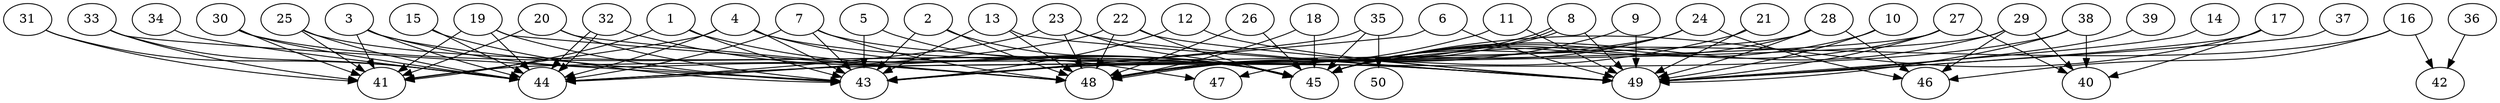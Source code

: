 // DAG automatically generated by daggen at Thu Oct  3 14:07:58 2019
// ./daggen --dot -n 50 --ccr 0.5 --fat 0.9 --regular 0.7 --density 0.5 --mindata 5242880 --maxdata 52428800 
digraph G {
  1 [size="87117824", alpha="0.19", expect_size="43558912"] 
  1 -> 41 [size ="43558912"]
  1 -> 43 [size ="43558912"]
  1 -> 45 [size ="43558912"]
  2 [size="83075072", alpha="0.08", expect_size="41537536"] 
  2 -> 43 [size ="41537536"]
  2 -> 45 [size ="41537536"]
  2 -> 48 [size ="41537536"]
  3 [size="27598848", alpha="0.19", expect_size="13799424"] 
  3 -> 41 [size ="13799424"]
  3 -> 43 [size ="13799424"]
  3 -> 44 [size ="13799424"]
  3 -> 48 [size ="13799424"]
  4 [size="36562944", alpha="0.05", expect_size="18281472"] 
  4 -> 41 [size ="18281472"]
  4 -> 43 [size ="18281472"]
  4 -> 44 [size ="18281472"]
  4 -> 45 [size ="18281472"]
  4 -> 49 [size ="18281472"]
  5 [size="98908160", alpha="0.05", expect_size="49454080"] 
  5 -> 43 [size ="49454080"]
  5 -> 47 [size ="49454080"]
  6 [size="61773824", alpha="0.03", expect_size="30886912"] 
  6 -> 43 [size ="30886912"]
  6 -> 49 [size ="30886912"]
  7 [size="21557248", alpha="0.19", expect_size="10778624"] 
  7 -> 43 [size ="10778624"]
  7 -> 44 [size ="10778624"]
  7 -> 48 [size ="10778624"]
  7 -> 49 [size ="10778624"]
  8 [size="94976000", alpha="0.14", expect_size="47488000"] 
  8 -> 45 [size ="47488000"]
  8 -> 48 [size ="47488000"]
  8 -> 48 [size ="47488000"]
  8 -> 49 [size ="47488000"]
  9 [size="94124032", alpha="0.14", expect_size="47062016"] 
  9 -> 48 [size ="47062016"]
  9 -> 49 [size ="47062016"]
  10 [size="92530688", alpha="0.11", expect_size="46265344"] 
  10 -> 45 [size ="46265344"]
  10 -> 49 [size ="46265344"]
  11 [size="59633664", alpha="0.07", expect_size="29816832"] 
  11 -> 43 [size ="29816832"]
  11 -> 49 [size ="29816832"]
  12 [size="56997888", alpha="0.10", expect_size="28498944"] 
  12 -> 43 [size ="28498944"]
  12 -> 49 [size ="28498944"]
  13 [size="95690752", alpha="0.09", expect_size="47845376"] 
  13 -> 43 [size ="47845376"]
  13 -> 48 [size ="47845376"]
  13 -> 49 [size ="47845376"]
  14 [size="90443776", alpha="0.12", expect_size="45221888"] 
  14 -> 49 [size ="45221888"]
  15 [size="21811200", alpha="0.00", expect_size="10905600"] 
  15 -> 43 [size ="10905600"]
  15 -> 44 [size ="10905600"]
  16 [size="47030272", alpha="0.01", expect_size="23515136"] 
  16 -> 42 [size ="23515136"]
  16 -> 45 [size ="23515136"]
  16 -> 46 [size ="23515136"]
  17 [size="59136000", alpha="0.10", expect_size="29568000"] 
  17 -> 40 [size ="29568000"]
  17 -> 45 [size ="29568000"]
  17 -> 49 [size ="29568000"]
  18 [size="53702656", alpha="0.05", expect_size="26851328"] 
  18 -> 45 [size ="26851328"]
  18 -> 48 [size ="26851328"]
  19 [size="24641536", alpha="0.05", expect_size="12320768"] 
  19 -> 41 [size ="12320768"]
  19 -> 43 [size ="12320768"]
  19 -> 44 [size ="12320768"]
  19 -> 48 [size ="12320768"]
  20 [size="92243968", alpha="0.11", expect_size="46121984"] 
  20 -> 41 [size ="46121984"]
  20 -> 43 [size ="46121984"]
  20 -> 48 [size ="46121984"]
  21 [size="51589120", alpha="0.14", expect_size="25794560"] 
  21 -> 48 [size ="25794560"]
  21 -> 49 [size ="25794560"]
  22 [size="86538240", alpha="0.13", expect_size="43269120"] 
  22 -> 44 [size ="43269120"]
  22 -> 45 [size ="43269120"]
  22 -> 48 [size ="43269120"]
  22 -> 49 [size ="43269120"]
  23 [size="36999168", alpha="0.14", expect_size="18499584"] 
  23 -> 44 [size ="18499584"]
  23 -> 45 [size ="18499584"]
  23 -> 48 [size ="18499584"]
  23 -> 49 [size ="18499584"]
  24 [size="78845952", alpha="0.02", expect_size="39422976"] 
  24 -> 43 [size ="39422976"]
  24 -> 45 [size ="39422976"]
  24 -> 46 [size ="39422976"]
  24 -> 47 [size ="39422976"]
  25 [size="41314304", alpha="0.08", expect_size="20657152"] 
  25 -> 41 [size ="20657152"]
  25 -> 44 [size ="20657152"]
  25 -> 45 [size ="20657152"]
  26 [size="43032576", alpha="0.05", expect_size="21516288"] 
  26 -> 45 [size ="21516288"]
  26 -> 48 [size ="21516288"]
  27 [size="47896576", alpha="0.05", expect_size="23948288"] 
  27 -> 40 [size ="23948288"]
  27 -> 44 [size ="23948288"]
  27 -> 45 [size ="23948288"]
  27 -> 49 [size ="23948288"]
  28 [size="93681664", alpha="0.02", expect_size="46840832"] 
  28 -> 41 [size ="46840832"]
  28 -> 45 [size ="46840832"]
  28 -> 46 [size ="46840832"]
  28 -> 49 [size ="46840832"]
  29 [size="22900736", alpha="0.17", expect_size="11450368"] 
  29 -> 40 [size ="11450368"]
  29 -> 44 [size ="11450368"]
  29 -> 45 [size ="11450368"]
  29 -> 46 [size ="11450368"]
  30 [size="44822528", alpha="0.09", expect_size="22411264"] 
  30 -> 41 [size ="22411264"]
  30 -> 44 [size ="22411264"]
  30 -> 45 [size ="22411264"]
  31 [size="98254848", alpha="0.12", expect_size="49127424"] 
  31 -> 41 [size ="49127424"]
  31 -> 44 [size ="49127424"]
  32 [size="71090176", alpha="0.05", expect_size="35545088"] 
  32 -> 44 [size ="35545088"]
  32 -> 44 [size ="35545088"]
  32 -> 45 [size ="35545088"]
  33 [size="35917824", alpha="0.16", expect_size="17958912"] 
  33 -> 41 [size ="17958912"]
  33 -> 43 [size ="17958912"]
  33 -> 44 [size ="17958912"]
  34 [size="104226816", alpha="0.03", expect_size="52113408"] 
  34 -> 44 [size ="52113408"]
  35 [size="18976768", alpha="0.14", expect_size="9488384"] 
  35 -> 43 [size ="9488384"]
  35 -> 45 [size ="9488384"]
  35 -> 50 [size ="9488384"]
  36 [size="57337856", alpha="0.11", expect_size="28668928"] 
  36 -> 42 [size ="28668928"]
  37 [size="81852416", alpha="0.20", expect_size="40926208"] 
  37 -> 49 [size ="40926208"]
  38 [size="103596032", alpha="0.17", expect_size="51798016"] 
  38 -> 40 [size ="51798016"]
  38 -> 43 [size ="51798016"]
  38 -> 49 [size ="51798016"]
  39 [size="18315264", alpha="0.17", expect_size="9157632"] 
  39 -> 49 [size ="9157632"]
  40 [size="98394112", alpha="0.15", expect_size="49197056"] 
  41 [size="48388096", alpha="0.01", expect_size="24194048"] 
  42 [size="11821056", alpha="0.04", expect_size="5910528"] 
  43 [size="35203072", alpha="0.12", expect_size="17601536"] 
  44 [size="14999552", alpha="0.14", expect_size="7499776"] 
  45 [size="31168512", alpha="0.03", expect_size="15584256"] 
  46 [size="95033344", alpha="0.20", expect_size="47516672"] 
  47 [size="54396928", alpha="0.03", expect_size="27198464"] 
  48 [size="52279296", alpha="0.05", expect_size="26139648"] 
  49 [size="37531648", alpha="0.09", expect_size="18765824"] 
  50 [size="24305664", alpha="0.01", expect_size="12152832"] 
}
